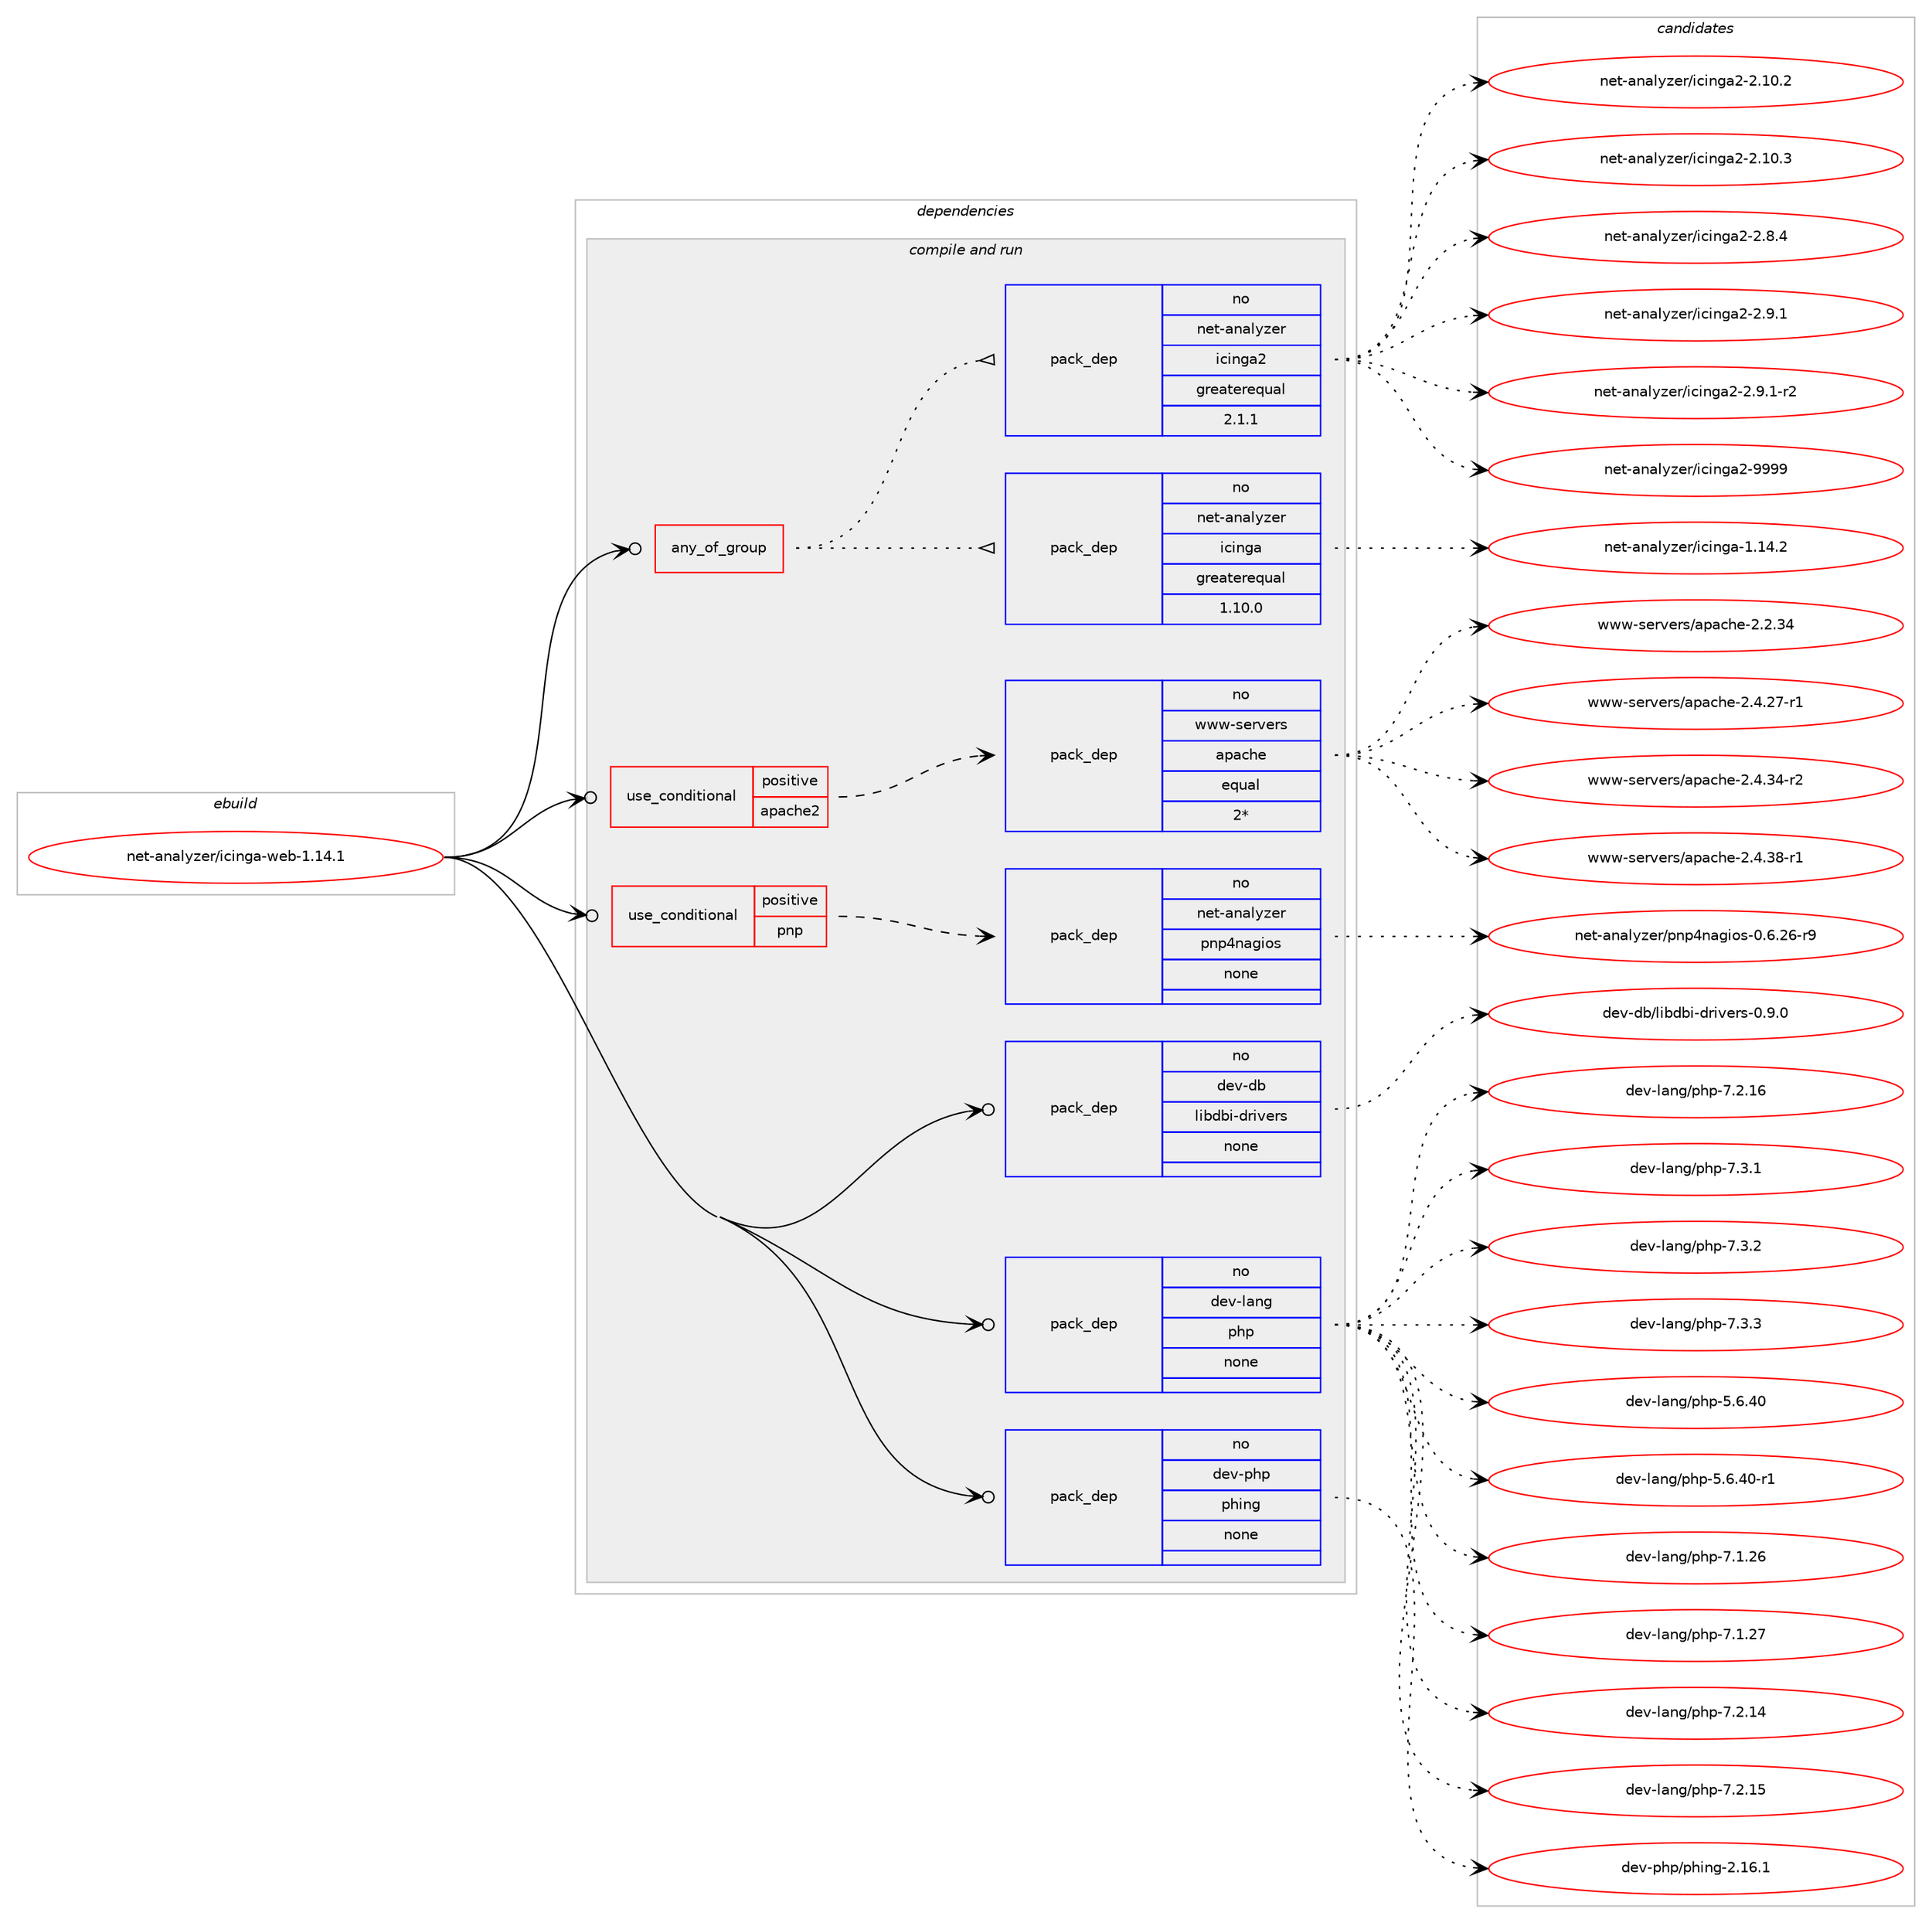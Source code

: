 digraph prolog {

# *************
# Graph options
# *************

newrank=true;
concentrate=true;
compound=true;
graph [rankdir=LR,fontname=Helvetica,fontsize=10,ranksep=1.5];#, ranksep=2.5, nodesep=0.2];
edge  [arrowhead=vee];
node  [fontname=Helvetica,fontsize=10];

# **********
# The ebuild
# **********

subgraph cluster_leftcol {
color=gray;
rank=same;
label=<<i>ebuild</i>>;
id [label="net-analyzer/icinga-web-1.14.1", color=red, width=4, href="../net-analyzer/icinga-web-1.14.1.svg"];
}

# ****************
# The dependencies
# ****************

subgraph cluster_midcol {
color=gray;
label=<<i>dependencies</i>>;
subgraph cluster_compile {
fillcolor="#eeeeee";
style=filled;
label=<<i>compile</i>>;
}
subgraph cluster_compileandrun {
fillcolor="#eeeeee";
style=filled;
label=<<i>compile and run</i>>;
subgraph any25766 {
dependency1643047 [label=<<TABLE BORDER="0" CELLBORDER="1" CELLSPACING="0" CELLPADDING="4"><TR><TD CELLPADDING="10">any_of_group</TD></TR></TABLE>>, shape=none, color=red];subgraph pack1174689 {
dependency1643048 [label=<<TABLE BORDER="0" CELLBORDER="1" CELLSPACING="0" CELLPADDING="4" WIDTH="220"><TR><TD ROWSPAN="6" CELLPADDING="30">pack_dep</TD></TR><TR><TD WIDTH="110">no</TD></TR><TR><TD>net-analyzer</TD></TR><TR><TD>icinga</TD></TR><TR><TD>greaterequal</TD></TR><TR><TD>1.10.0</TD></TR></TABLE>>, shape=none, color=blue];
}
dependency1643047:e -> dependency1643048:w [weight=20,style="dotted",arrowhead="oinv"];
subgraph pack1174690 {
dependency1643049 [label=<<TABLE BORDER="0" CELLBORDER="1" CELLSPACING="0" CELLPADDING="4" WIDTH="220"><TR><TD ROWSPAN="6" CELLPADDING="30">pack_dep</TD></TR><TR><TD WIDTH="110">no</TD></TR><TR><TD>net-analyzer</TD></TR><TR><TD>icinga2</TD></TR><TR><TD>greaterequal</TD></TR><TR><TD>2.1.1</TD></TR></TABLE>>, shape=none, color=blue];
}
dependency1643047:e -> dependency1643049:w [weight=20,style="dotted",arrowhead="oinv"];
}
id:e -> dependency1643047:w [weight=20,style="solid",arrowhead="odotvee"];
subgraph cond441817 {
dependency1643050 [label=<<TABLE BORDER="0" CELLBORDER="1" CELLSPACING="0" CELLPADDING="4"><TR><TD ROWSPAN="3" CELLPADDING="10">use_conditional</TD></TR><TR><TD>positive</TD></TR><TR><TD>apache2</TD></TR></TABLE>>, shape=none, color=red];
subgraph pack1174691 {
dependency1643051 [label=<<TABLE BORDER="0" CELLBORDER="1" CELLSPACING="0" CELLPADDING="4" WIDTH="220"><TR><TD ROWSPAN="6" CELLPADDING="30">pack_dep</TD></TR><TR><TD WIDTH="110">no</TD></TR><TR><TD>www-servers</TD></TR><TR><TD>apache</TD></TR><TR><TD>equal</TD></TR><TR><TD>2*</TD></TR></TABLE>>, shape=none, color=blue];
}
dependency1643050:e -> dependency1643051:w [weight=20,style="dashed",arrowhead="vee"];
}
id:e -> dependency1643050:w [weight=20,style="solid",arrowhead="odotvee"];
subgraph cond441818 {
dependency1643052 [label=<<TABLE BORDER="0" CELLBORDER="1" CELLSPACING="0" CELLPADDING="4"><TR><TD ROWSPAN="3" CELLPADDING="10">use_conditional</TD></TR><TR><TD>positive</TD></TR><TR><TD>pnp</TD></TR></TABLE>>, shape=none, color=red];
subgraph pack1174692 {
dependency1643053 [label=<<TABLE BORDER="0" CELLBORDER="1" CELLSPACING="0" CELLPADDING="4" WIDTH="220"><TR><TD ROWSPAN="6" CELLPADDING="30">pack_dep</TD></TR><TR><TD WIDTH="110">no</TD></TR><TR><TD>net-analyzer</TD></TR><TR><TD>pnp4nagios</TD></TR><TR><TD>none</TD></TR><TR><TD></TD></TR></TABLE>>, shape=none, color=blue];
}
dependency1643052:e -> dependency1643053:w [weight=20,style="dashed",arrowhead="vee"];
}
id:e -> dependency1643052:w [weight=20,style="solid",arrowhead="odotvee"];
subgraph pack1174693 {
dependency1643054 [label=<<TABLE BORDER="0" CELLBORDER="1" CELLSPACING="0" CELLPADDING="4" WIDTH="220"><TR><TD ROWSPAN="6" CELLPADDING="30">pack_dep</TD></TR><TR><TD WIDTH="110">no</TD></TR><TR><TD>dev-db</TD></TR><TR><TD>libdbi-drivers</TD></TR><TR><TD>none</TD></TR><TR><TD></TD></TR></TABLE>>, shape=none, color=blue];
}
id:e -> dependency1643054:w [weight=20,style="solid",arrowhead="odotvee"];
subgraph pack1174694 {
dependency1643055 [label=<<TABLE BORDER="0" CELLBORDER="1" CELLSPACING="0" CELLPADDING="4" WIDTH="220"><TR><TD ROWSPAN="6" CELLPADDING="30">pack_dep</TD></TR><TR><TD WIDTH="110">no</TD></TR><TR><TD>dev-lang</TD></TR><TR><TD>php</TD></TR><TR><TD>none</TD></TR><TR><TD></TD></TR></TABLE>>, shape=none, color=blue];
}
id:e -> dependency1643055:w [weight=20,style="solid",arrowhead="odotvee"];
subgraph pack1174695 {
dependency1643056 [label=<<TABLE BORDER="0" CELLBORDER="1" CELLSPACING="0" CELLPADDING="4" WIDTH="220"><TR><TD ROWSPAN="6" CELLPADDING="30">pack_dep</TD></TR><TR><TD WIDTH="110">no</TD></TR><TR><TD>dev-php</TD></TR><TR><TD>phing</TD></TR><TR><TD>none</TD></TR><TR><TD></TD></TR></TABLE>>, shape=none, color=blue];
}
id:e -> dependency1643056:w [weight=20,style="solid",arrowhead="odotvee"];
}
subgraph cluster_run {
fillcolor="#eeeeee";
style=filled;
label=<<i>run</i>>;
}
}

# **************
# The candidates
# **************

subgraph cluster_choices {
rank=same;
color=gray;
label=<<i>candidates</i>>;

subgraph choice1174689 {
color=black;
nodesep=1;
choice11010111645971109710812112210111447105991051101039745494649524650 [label="net-analyzer/icinga-1.14.2", color=red, width=4,href="../net-analyzer/icinga-1.14.2.svg"];
dependency1643048:e -> choice11010111645971109710812112210111447105991051101039745494649524650:w [style=dotted,weight="100"];
}
subgraph choice1174690 {
color=black;
nodesep=1;
choice1101011164597110971081211221011144710599105110103975045504649484650 [label="net-analyzer/icinga2-2.10.2", color=red, width=4,href="../net-analyzer/icinga2-2.10.2.svg"];
choice1101011164597110971081211221011144710599105110103975045504649484651 [label="net-analyzer/icinga2-2.10.3", color=red, width=4,href="../net-analyzer/icinga2-2.10.3.svg"];
choice11010111645971109710812112210111447105991051101039750455046564652 [label="net-analyzer/icinga2-2.8.4", color=red, width=4,href="../net-analyzer/icinga2-2.8.4.svg"];
choice11010111645971109710812112210111447105991051101039750455046574649 [label="net-analyzer/icinga2-2.9.1", color=red, width=4,href="../net-analyzer/icinga2-2.9.1.svg"];
choice110101116459711097108121122101114471059910511010397504550465746494511450 [label="net-analyzer/icinga2-2.9.1-r2", color=red, width=4,href="../net-analyzer/icinga2-2.9.1-r2.svg"];
choice110101116459711097108121122101114471059910511010397504557575757 [label="net-analyzer/icinga2-9999", color=red, width=4,href="../net-analyzer/icinga2-9999.svg"];
dependency1643049:e -> choice1101011164597110971081211221011144710599105110103975045504649484650:w [style=dotted,weight="100"];
dependency1643049:e -> choice1101011164597110971081211221011144710599105110103975045504649484651:w [style=dotted,weight="100"];
dependency1643049:e -> choice11010111645971109710812112210111447105991051101039750455046564652:w [style=dotted,weight="100"];
dependency1643049:e -> choice11010111645971109710812112210111447105991051101039750455046574649:w [style=dotted,weight="100"];
dependency1643049:e -> choice110101116459711097108121122101114471059910511010397504550465746494511450:w [style=dotted,weight="100"];
dependency1643049:e -> choice110101116459711097108121122101114471059910511010397504557575757:w [style=dotted,weight="100"];
}
subgraph choice1174691 {
color=black;
nodesep=1;
choice119119119451151011141181011141154797112979910410145504650465152 [label="www-servers/apache-2.2.34", color=red, width=4,href="../www-servers/apache-2.2.34.svg"];
choice1191191194511510111411810111411547971129799104101455046524650554511449 [label="www-servers/apache-2.4.27-r1", color=red, width=4,href="../www-servers/apache-2.4.27-r1.svg"];
choice1191191194511510111411810111411547971129799104101455046524651524511450 [label="www-servers/apache-2.4.34-r2", color=red, width=4,href="../www-servers/apache-2.4.34-r2.svg"];
choice1191191194511510111411810111411547971129799104101455046524651564511449 [label="www-servers/apache-2.4.38-r1", color=red, width=4,href="../www-servers/apache-2.4.38-r1.svg"];
dependency1643051:e -> choice119119119451151011141181011141154797112979910410145504650465152:w [style=dotted,weight="100"];
dependency1643051:e -> choice1191191194511510111411810111411547971129799104101455046524650554511449:w [style=dotted,weight="100"];
dependency1643051:e -> choice1191191194511510111411810111411547971129799104101455046524651524511450:w [style=dotted,weight="100"];
dependency1643051:e -> choice1191191194511510111411810111411547971129799104101455046524651564511449:w [style=dotted,weight="100"];
}
subgraph choice1174692 {
color=black;
nodesep=1;
choice110101116459711097108121122101114471121101125211097103105111115454846544650544511457 [label="net-analyzer/pnp4nagios-0.6.26-r9", color=red, width=4,href="../net-analyzer/pnp4nagios-0.6.26-r9.svg"];
dependency1643053:e -> choice110101116459711097108121122101114471121101125211097103105111115454846544650544511457:w [style=dotted,weight="100"];
}
subgraph choice1174693 {
color=black;
nodesep=1;
choice100101118451009847108105981009810545100114105118101114115454846574648 [label="dev-db/libdbi-drivers-0.9.0", color=red, width=4,href="../dev-db/libdbi-drivers-0.9.0.svg"];
dependency1643054:e -> choice100101118451009847108105981009810545100114105118101114115454846574648:w [style=dotted,weight="100"];
}
subgraph choice1174694 {
color=black;
nodesep=1;
choice10010111845108971101034711210411245534654465248 [label="dev-lang/php-5.6.40", color=red, width=4,href="../dev-lang/php-5.6.40.svg"];
choice100101118451089711010347112104112455346544652484511449 [label="dev-lang/php-5.6.40-r1", color=red, width=4,href="../dev-lang/php-5.6.40-r1.svg"];
choice10010111845108971101034711210411245554649465054 [label="dev-lang/php-7.1.26", color=red, width=4,href="../dev-lang/php-7.1.26.svg"];
choice10010111845108971101034711210411245554649465055 [label="dev-lang/php-7.1.27", color=red, width=4,href="../dev-lang/php-7.1.27.svg"];
choice10010111845108971101034711210411245554650464952 [label="dev-lang/php-7.2.14", color=red, width=4,href="../dev-lang/php-7.2.14.svg"];
choice10010111845108971101034711210411245554650464953 [label="dev-lang/php-7.2.15", color=red, width=4,href="../dev-lang/php-7.2.15.svg"];
choice10010111845108971101034711210411245554650464954 [label="dev-lang/php-7.2.16", color=red, width=4,href="../dev-lang/php-7.2.16.svg"];
choice100101118451089711010347112104112455546514649 [label="dev-lang/php-7.3.1", color=red, width=4,href="../dev-lang/php-7.3.1.svg"];
choice100101118451089711010347112104112455546514650 [label="dev-lang/php-7.3.2", color=red, width=4,href="../dev-lang/php-7.3.2.svg"];
choice100101118451089711010347112104112455546514651 [label="dev-lang/php-7.3.3", color=red, width=4,href="../dev-lang/php-7.3.3.svg"];
dependency1643055:e -> choice10010111845108971101034711210411245534654465248:w [style=dotted,weight="100"];
dependency1643055:e -> choice100101118451089711010347112104112455346544652484511449:w [style=dotted,weight="100"];
dependency1643055:e -> choice10010111845108971101034711210411245554649465054:w [style=dotted,weight="100"];
dependency1643055:e -> choice10010111845108971101034711210411245554649465055:w [style=dotted,weight="100"];
dependency1643055:e -> choice10010111845108971101034711210411245554650464952:w [style=dotted,weight="100"];
dependency1643055:e -> choice10010111845108971101034711210411245554650464953:w [style=dotted,weight="100"];
dependency1643055:e -> choice10010111845108971101034711210411245554650464954:w [style=dotted,weight="100"];
dependency1643055:e -> choice100101118451089711010347112104112455546514649:w [style=dotted,weight="100"];
dependency1643055:e -> choice100101118451089711010347112104112455546514650:w [style=dotted,weight="100"];
dependency1643055:e -> choice100101118451089711010347112104112455546514651:w [style=dotted,weight="100"];
}
subgraph choice1174695 {
color=black;
nodesep=1;
choice100101118451121041124711210410511010345504649544649 [label="dev-php/phing-2.16.1", color=red, width=4,href="../dev-php/phing-2.16.1.svg"];
dependency1643056:e -> choice100101118451121041124711210410511010345504649544649:w [style=dotted,weight="100"];
}
}

}

